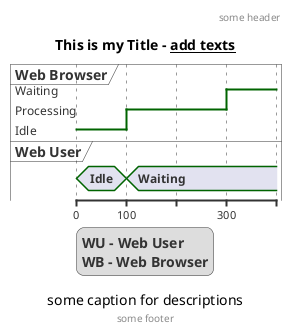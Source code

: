 @startuml

title This is my Title - __add texts__
header some header
footer some footer
legend
WU - Web User
WB - Web Browser
end legend
caption some caption for descriptions

robust "Web Browser" as WB
concise "Web User" as WU

@0
WU is Idle
WB is Idle

@100
WU is Waiting
WB is Processing

@300
WB is Waiting

@enduml